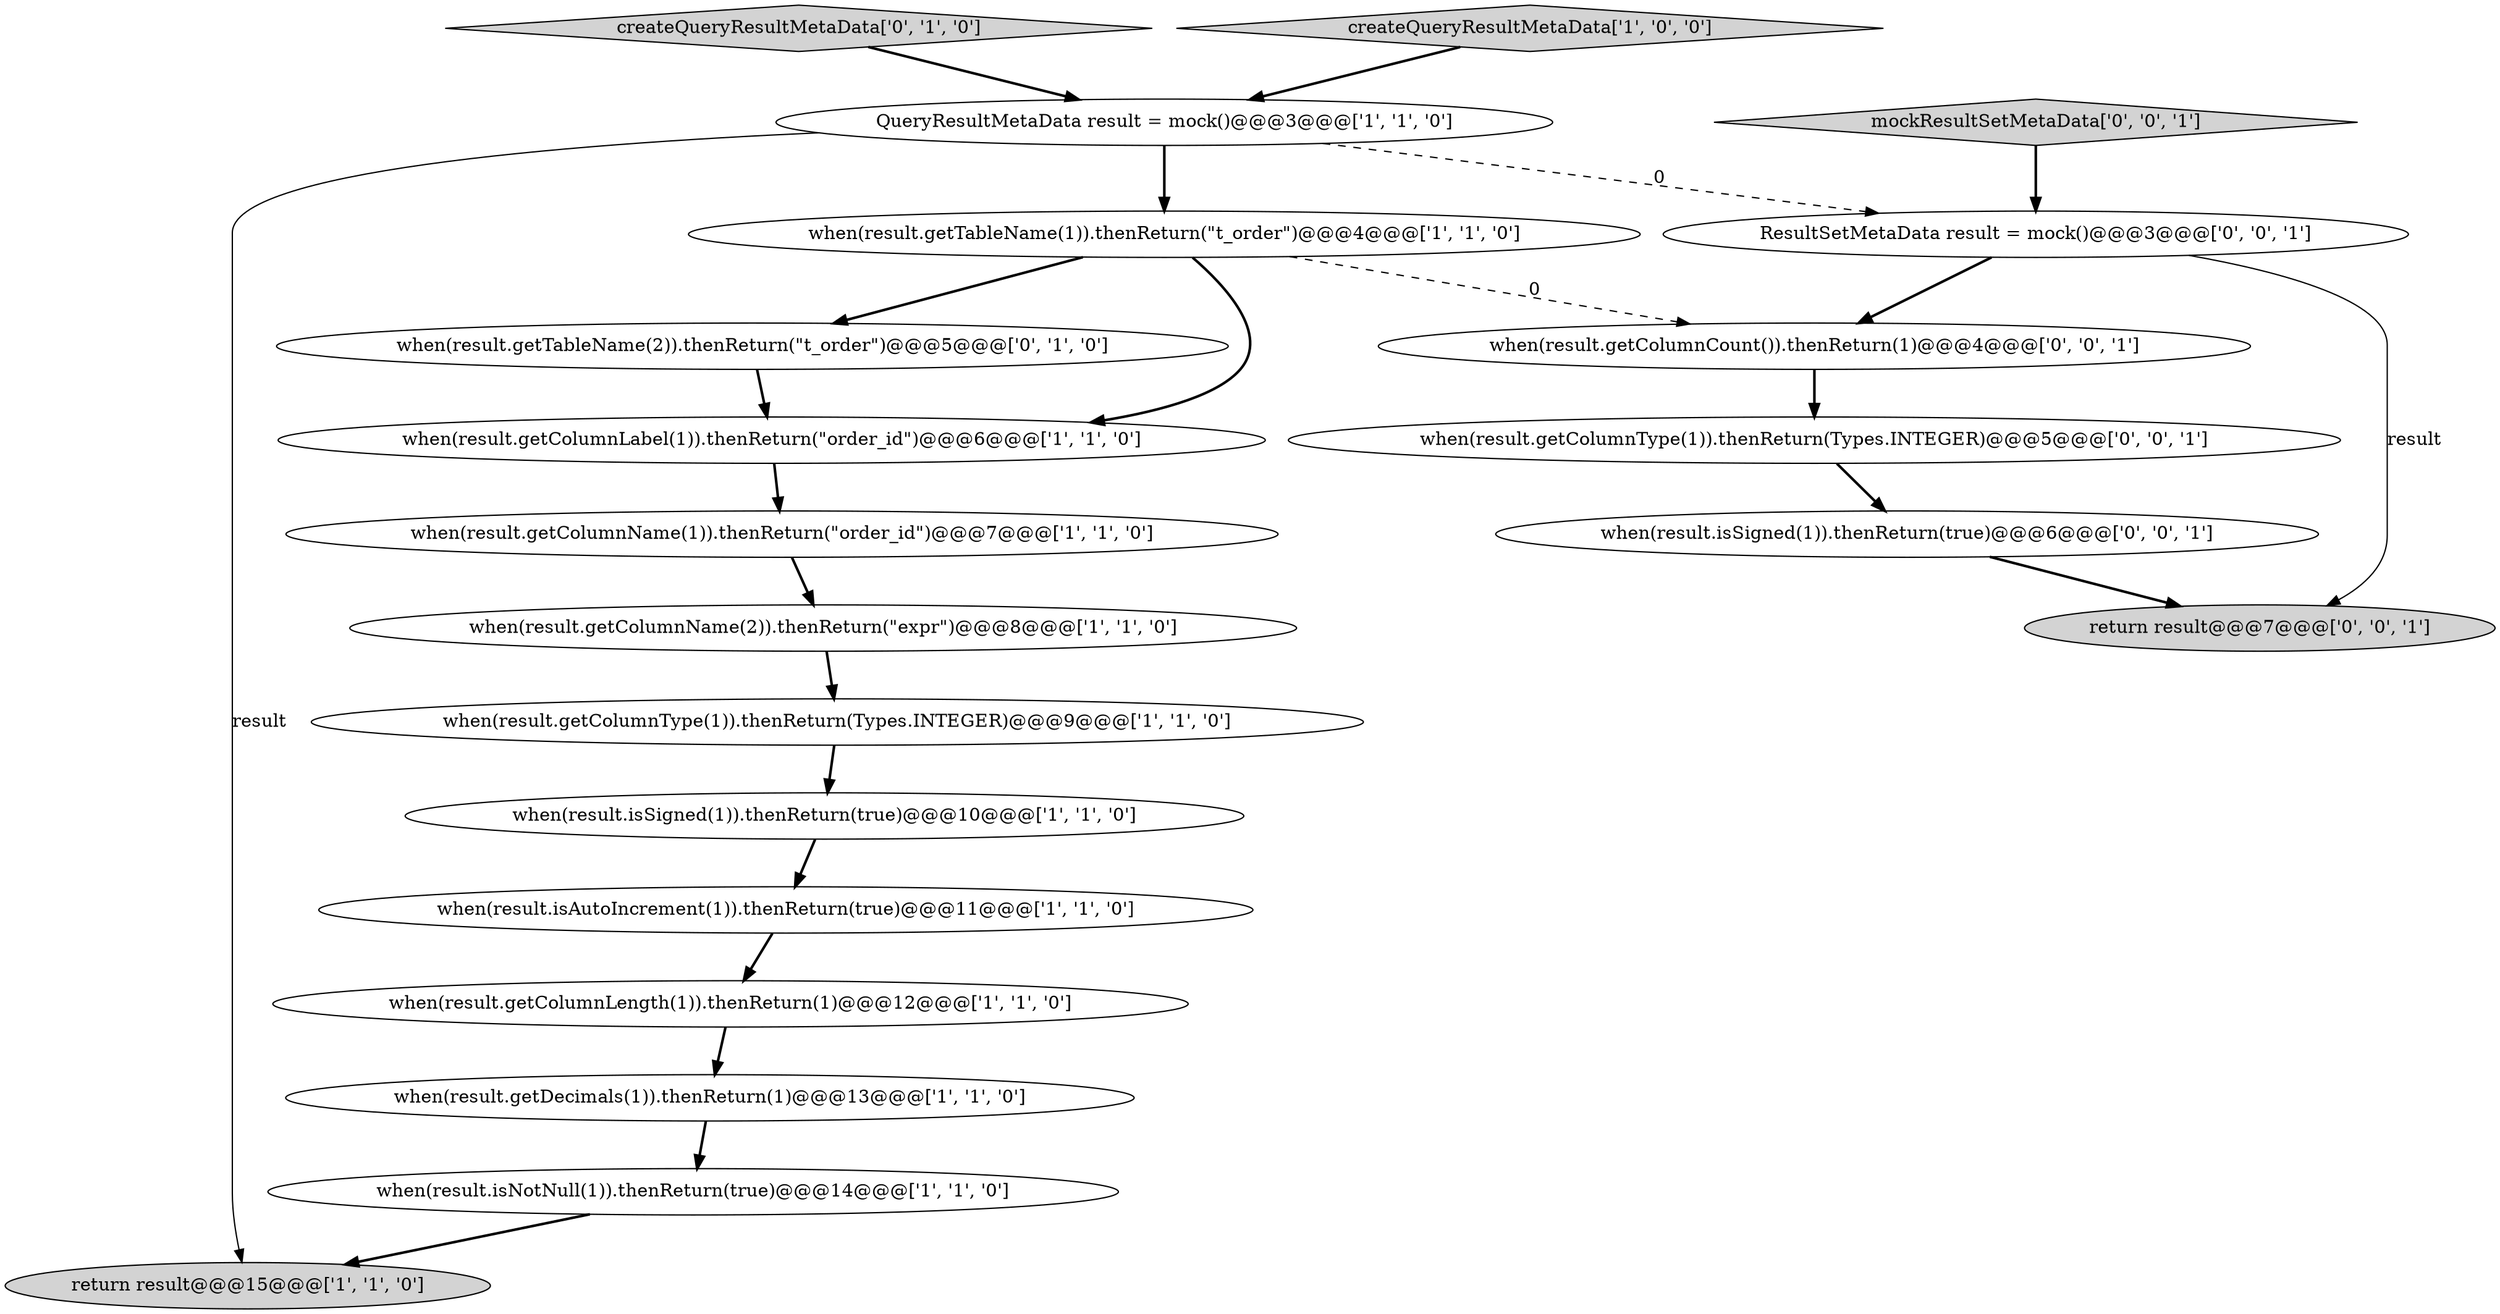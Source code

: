digraph {
15 [style = filled, label = "when(result.getColumnCount()).thenReturn(1)@@@4@@@['0', '0', '1']", fillcolor = white, shape = ellipse image = "AAA0AAABBB3BBB"];
1 [style = filled, label = "QueryResultMetaData result = mock()@@@3@@@['1', '1', '0']", fillcolor = white, shape = ellipse image = "AAA0AAABBB1BBB"];
17 [style = filled, label = "ResultSetMetaData result = mock()@@@3@@@['0', '0', '1']", fillcolor = white, shape = ellipse image = "AAA0AAABBB3BBB"];
16 [style = filled, label = "return result@@@7@@@['0', '0', '1']", fillcolor = lightgray, shape = ellipse image = "AAA0AAABBB3BBB"];
13 [style = filled, label = "when(result.getTableName(2)).thenReturn(\"t_order\")@@@5@@@['0', '1', '0']", fillcolor = white, shape = ellipse image = "AAA1AAABBB2BBB"];
10 [style = filled, label = "when(result.getColumnName(2)).thenReturn(\"expr\")@@@8@@@['1', '1', '0']", fillcolor = white, shape = ellipse image = "AAA0AAABBB1BBB"];
14 [style = filled, label = "createQueryResultMetaData['0', '1', '0']", fillcolor = lightgray, shape = diamond image = "AAA0AAABBB2BBB"];
3 [style = filled, label = "when(result.isNotNull(1)).thenReturn(true)@@@14@@@['1', '1', '0']", fillcolor = white, shape = ellipse image = "AAA0AAABBB1BBB"];
9 [style = filled, label = "when(result.getColumnType(1)).thenReturn(Types.INTEGER)@@@9@@@['1', '1', '0']", fillcolor = white, shape = ellipse image = "AAA0AAABBB1BBB"];
0 [style = filled, label = "when(result.getDecimals(1)).thenReturn(1)@@@13@@@['1', '1', '0']", fillcolor = white, shape = ellipse image = "AAA0AAABBB1BBB"];
19 [style = filled, label = "when(result.isSigned(1)).thenReturn(true)@@@6@@@['0', '0', '1']", fillcolor = white, shape = ellipse image = "AAA0AAABBB3BBB"];
7 [style = filled, label = "when(result.isAutoIncrement(1)).thenReturn(true)@@@11@@@['1', '1', '0']", fillcolor = white, shape = ellipse image = "AAA0AAABBB1BBB"];
6 [style = filled, label = "when(result.getColumnName(1)).thenReturn(\"order_id\")@@@7@@@['1', '1', '0']", fillcolor = white, shape = ellipse image = "AAA0AAABBB1BBB"];
18 [style = filled, label = "when(result.getColumnType(1)).thenReturn(Types.INTEGER)@@@5@@@['0', '0', '1']", fillcolor = white, shape = ellipse image = "AAA0AAABBB3BBB"];
11 [style = filled, label = "when(result.isSigned(1)).thenReturn(true)@@@10@@@['1', '1', '0']", fillcolor = white, shape = ellipse image = "AAA0AAABBB1BBB"];
5 [style = filled, label = "when(result.getColumnLabel(1)).thenReturn(\"order_id\")@@@6@@@['1', '1', '0']", fillcolor = white, shape = ellipse image = "AAA0AAABBB1BBB"];
4 [style = filled, label = "createQueryResultMetaData['1', '0', '0']", fillcolor = lightgray, shape = diamond image = "AAA0AAABBB1BBB"];
2 [style = filled, label = "when(result.getColumnLength(1)).thenReturn(1)@@@12@@@['1', '1', '0']", fillcolor = white, shape = ellipse image = "AAA0AAABBB1BBB"];
12 [style = filled, label = "return result@@@15@@@['1', '1', '0']", fillcolor = lightgray, shape = ellipse image = "AAA0AAABBB1BBB"];
20 [style = filled, label = "mockResultSetMetaData['0', '0', '1']", fillcolor = lightgray, shape = diamond image = "AAA0AAABBB3BBB"];
8 [style = filled, label = "when(result.getTableName(1)).thenReturn(\"t_order\")@@@4@@@['1', '1', '0']", fillcolor = white, shape = ellipse image = "AAA0AAABBB1BBB"];
9->11 [style = bold, label=""];
8->5 [style = bold, label=""];
15->18 [style = bold, label=""];
17->16 [style = solid, label="result"];
10->9 [style = bold, label=""];
1->8 [style = bold, label=""];
0->3 [style = bold, label=""];
4->1 [style = bold, label=""];
11->7 [style = bold, label=""];
14->1 [style = bold, label=""];
6->10 [style = bold, label=""];
19->16 [style = bold, label=""];
1->12 [style = solid, label="result"];
3->12 [style = bold, label=""];
17->15 [style = bold, label=""];
18->19 [style = bold, label=""];
8->15 [style = dashed, label="0"];
8->13 [style = bold, label=""];
20->17 [style = bold, label=""];
2->0 [style = bold, label=""];
1->17 [style = dashed, label="0"];
13->5 [style = bold, label=""];
5->6 [style = bold, label=""];
7->2 [style = bold, label=""];
}
